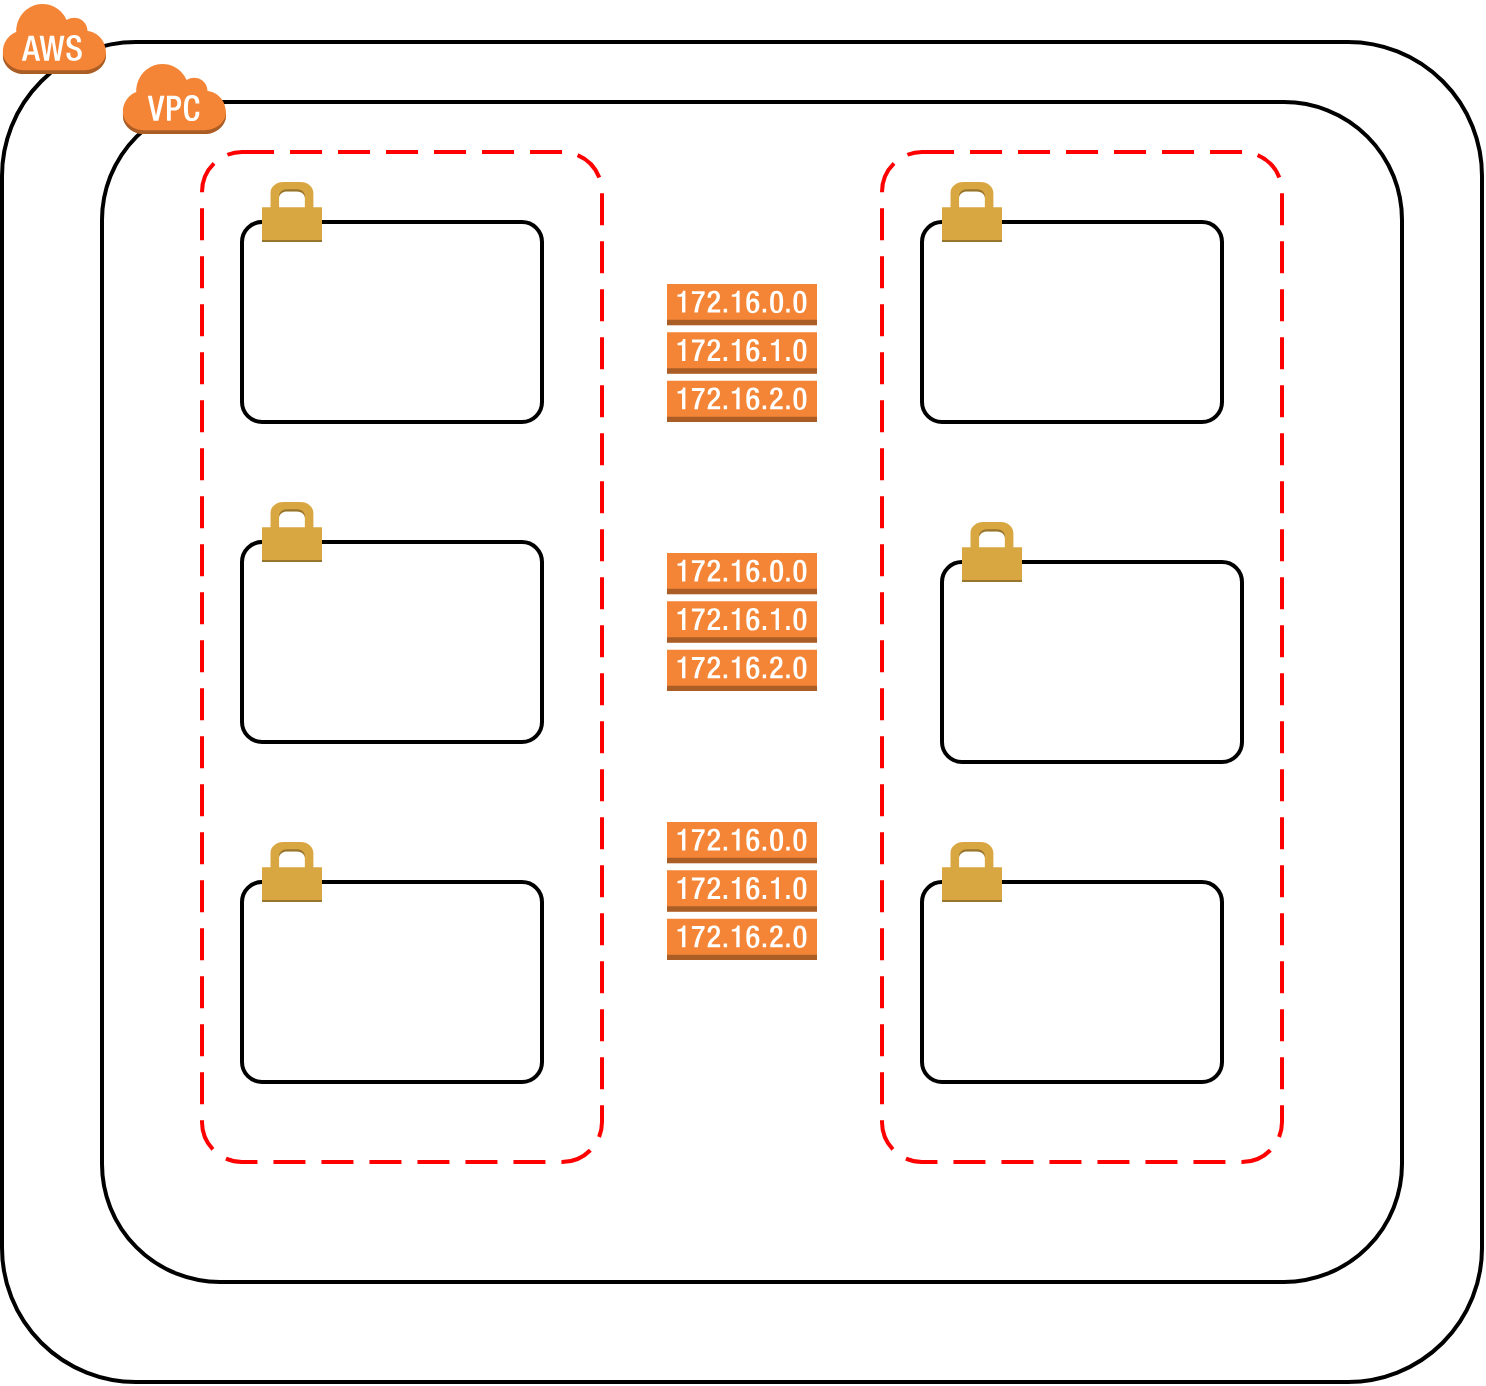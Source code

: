 <mxfile version="22.1.17" type="github">
  <diagram name="Page-1" id="qQo_SHekNS05_HGQM1Xa">
    <mxGraphModel dx="1723" dy="690" grid="1" gridSize="10" guides="1" tooltips="1" connect="1" arrows="1" fold="1" page="1" pageScale="1" pageWidth="850" pageHeight="1100" math="0" shadow="0">
      <root>
        <mxCell id="0" />
        <mxCell id="1" parent="0" />
        <mxCell id="O-mgUqJU9O1I_R70bUGc-4" value="" style="rounded=1;arcSize=10;dashed=0;fillColor=none;gradientColor=none;strokeWidth=2;" vertex="1" parent="1">
          <mxGeometry x="70" y="120" width="740" height="670" as="geometry" />
        </mxCell>
        <mxCell id="O-mgUqJU9O1I_R70bUGc-6" value="" style="rounded=1;arcSize=10;dashed=0;fillColor=none;gradientColor=none;strokeWidth=2;" vertex="1" parent="1">
          <mxGeometry x="120" y="150" width="650" height="590" as="geometry" />
        </mxCell>
        <mxCell id="O-mgUqJU9O1I_R70bUGc-3" value="" style="rounded=1;arcSize=10;dashed=1;strokeColor=#ff0000;fillColor=none;gradientColor=none;dashPattern=8 4;strokeWidth=2;" vertex="1" parent="1">
          <mxGeometry x="170" y="175" width="200" height="505" as="geometry" />
        </mxCell>
        <mxCell id="O-mgUqJU9O1I_R70bUGc-5" value="" style="dashed=0;html=1;shape=mxgraph.aws3.cloud;fillColor=#F58536;gradientColor=none;dashed=0;" vertex="1" parent="1">
          <mxGeometry x="70" y="100" width="52" height="36" as="geometry" />
        </mxCell>
        <mxCell id="O-mgUqJU9O1I_R70bUGc-7" value="" style="dashed=0;html=1;shape=mxgraph.aws3.virtual_private_cloud;fillColor=#F58536;gradientColor=none;dashed=0;" vertex="1" parent="1">
          <mxGeometry x="130" y="130" width="52" height="36" as="geometry" />
        </mxCell>
        <mxCell id="O-mgUqJU9O1I_R70bUGc-8" value="" style="rounded=1;arcSize=10;dashed=1;strokeColor=#ff0000;fillColor=none;gradientColor=none;dashPattern=8 4;strokeWidth=2;" vertex="1" parent="1">
          <mxGeometry x="510" y="175" width="200" height="505" as="geometry" />
        </mxCell>
        <mxCell id="O-mgUqJU9O1I_R70bUGc-11" value="" style="group" vertex="1" connectable="0" parent="1">
          <mxGeometry x="190" y="190" width="150" height="120" as="geometry" />
        </mxCell>
        <mxCell id="O-mgUqJU9O1I_R70bUGc-9" value="" style="rounded=1;arcSize=10;dashed=0;fillColor=none;gradientColor=none;strokeWidth=2;" vertex="1" parent="O-mgUqJU9O1I_R70bUGc-11">
          <mxGeometry y="20" width="150" height="100" as="geometry" />
        </mxCell>
        <mxCell id="O-mgUqJU9O1I_R70bUGc-10" value="" style="dashed=0;html=1;shape=mxgraph.aws3.permissions;fillColor=#D9A741;gradientColor=none;dashed=0;" vertex="1" parent="O-mgUqJU9O1I_R70bUGc-11">
          <mxGeometry x="10" width="30" height="30" as="geometry" />
        </mxCell>
        <mxCell id="O-mgUqJU9O1I_R70bUGc-12" value="" style="group" vertex="1" connectable="0" parent="1">
          <mxGeometry x="190" y="350" width="150" height="120" as="geometry" />
        </mxCell>
        <mxCell id="O-mgUqJU9O1I_R70bUGc-13" value="" style="rounded=1;arcSize=10;dashed=0;fillColor=none;gradientColor=none;strokeWidth=2;" vertex="1" parent="O-mgUqJU9O1I_R70bUGc-12">
          <mxGeometry y="20" width="150" height="100" as="geometry" />
        </mxCell>
        <mxCell id="O-mgUqJU9O1I_R70bUGc-14" value="" style="dashed=0;html=1;shape=mxgraph.aws3.permissions;fillColor=#D9A741;gradientColor=none;dashed=0;" vertex="1" parent="O-mgUqJU9O1I_R70bUGc-12">
          <mxGeometry x="10" width="30" height="30" as="geometry" />
        </mxCell>
        <mxCell id="O-mgUqJU9O1I_R70bUGc-15" value="" style="group" vertex="1" connectable="0" parent="1">
          <mxGeometry x="530" y="190" width="150" height="120" as="geometry" />
        </mxCell>
        <mxCell id="O-mgUqJU9O1I_R70bUGc-16" value="" style="rounded=1;arcSize=10;dashed=0;fillColor=none;gradientColor=none;strokeWidth=2;" vertex="1" parent="O-mgUqJU9O1I_R70bUGc-15">
          <mxGeometry y="20" width="150" height="100" as="geometry" />
        </mxCell>
        <mxCell id="O-mgUqJU9O1I_R70bUGc-17" value="" style="dashed=0;html=1;shape=mxgraph.aws3.permissions;fillColor=#D9A741;gradientColor=none;dashed=0;" vertex="1" parent="O-mgUqJU9O1I_R70bUGc-15">
          <mxGeometry x="10" width="30" height="30" as="geometry" />
        </mxCell>
        <mxCell id="O-mgUqJU9O1I_R70bUGc-18" value="" style="group" vertex="1" connectable="0" parent="1">
          <mxGeometry x="540" y="360" width="150" height="120" as="geometry" />
        </mxCell>
        <mxCell id="O-mgUqJU9O1I_R70bUGc-19" value="" style="rounded=1;arcSize=10;dashed=0;fillColor=none;gradientColor=none;strokeWidth=2;" vertex="1" parent="O-mgUqJU9O1I_R70bUGc-18">
          <mxGeometry y="20" width="150" height="100" as="geometry" />
        </mxCell>
        <mxCell id="O-mgUqJU9O1I_R70bUGc-20" value="" style="dashed=0;html=1;shape=mxgraph.aws3.permissions;fillColor=#D9A741;gradientColor=none;dashed=0;" vertex="1" parent="O-mgUqJU9O1I_R70bUGc-18">
          <mxGeometry x="10" width="30" height="30" as="geometry" />
        </mxCell>
        <mxCell id="O-mgUqJU9O1I_R70bUGc-21" value="" style="outlineConnect=0;dashed=0;verticalLabelPosition=bottom;verticalAlign=top;align=center;html=1;shape=mxgraph.aws3.route_table;fillColor=#F58536;gradientColor=none;" vertex="1" parent="1">
          <mxGeometry x="402.5" y="510" width="75" height="69" as="geometry" />
        </mxCell>
        <mxCell id="O-mgUqJU9O1I_R70bUGc-22" value="" style="outlineConnect=0;dashed=0;verticalLabelPosition=bottom;verticalAlign=top;align=center;html=1;shape=mxgraph.aws3.route_table;fillColor=#F58536;gradientColor=none;" vertex="1" parent="1">
          <mxGeometry x="402.5" y="241" width="75" height="69" as="geometry" />
        </mxCell>
        <mxCell id="O-mgUqJU9O1I_R70bUGc-23" value="" style="outlineConnect=0;dashed=0;verticalLabelPosition=bottom;verticalAlign=top;align=center;html=1;shape=mxgraph.aws3.route_table;fillColor=#F58536;gradientColor=none;" vertex="1" parent="1">
          <mxGeometry x="402.5" y="375.5" width="75" height="69" as="geometry" />
        </mxCell>
        <mxCell id="O-mgUqJU9O1I_R70bUGc-24" value="" style="group" vertex="1" connectable="0" parent="1">
          <mxGeometry x="190" y="520" width="150" height="120" as="geometry" />
        </mxCell>
        <mxCell id="O-mgUqJU9O1I_R70bUGc-25" value="" style="rounded=1;arcSize=10;dashed=0;fillColor=none;gradientColor=none;strokeWidth=2;" vertex="1" parent="O-mgUqJU9O1I_R70bUGc-24">
          <mxGeometry y="20" width="150" height="100" as="geometry" />
        </mxCell>
        <mxCell id="O-mgUqJU9O1I_R70bUGc-26" value="" style="dashed=0;html=1;shape=mxgraph.aws3.permissions;fillColor=#D9A741;gradientColor=none;dashed=0;" vertex="1" parent="O-mgUqJU9O1I_R70bUGc-24">
          <mxGeometry x="10" width="30" height="30" as="geometry" />
        </mxCell>
        <mxCell id="O-mgUqJU9O1I_R70bUGc-27" value="" style="group" vertex="1" connectable="0" parent="1">
          <mxGeometry x="530" y="520" width="150" height="120" as="geometry" />
        </mxCell>
        <mxCell id="O-mgUqJU9O1I_R70bUGc-28" value="" style="rounded=1;arcSize=10;dashed=0;fillColor=none;gradientColor=none;strokeWidth=2;" vertex="1" parent="O-mgUqJU9O1I_R70bUGc-27">
          <mxGeometry y="20" width="150" height="100" as="geometry" />
        </mxCell>
        <mxCell id="O-mgUqJU9O1I_R70bUGc-29" value="" style="dashed=0;html=1;shape=mxgraph.aws3.permissions;fillColor=#D9A741;gradientColor=none;dashed=0;" vertex="1" parent="O-mgUqJU9O1I_R70bUGc-27">
          <mxGeometry x="10" width="30" height="30" as="geometry" />
        </mxCell>
      </root>
    </mxGraphModel>
  </diagram>
</mxfile>
